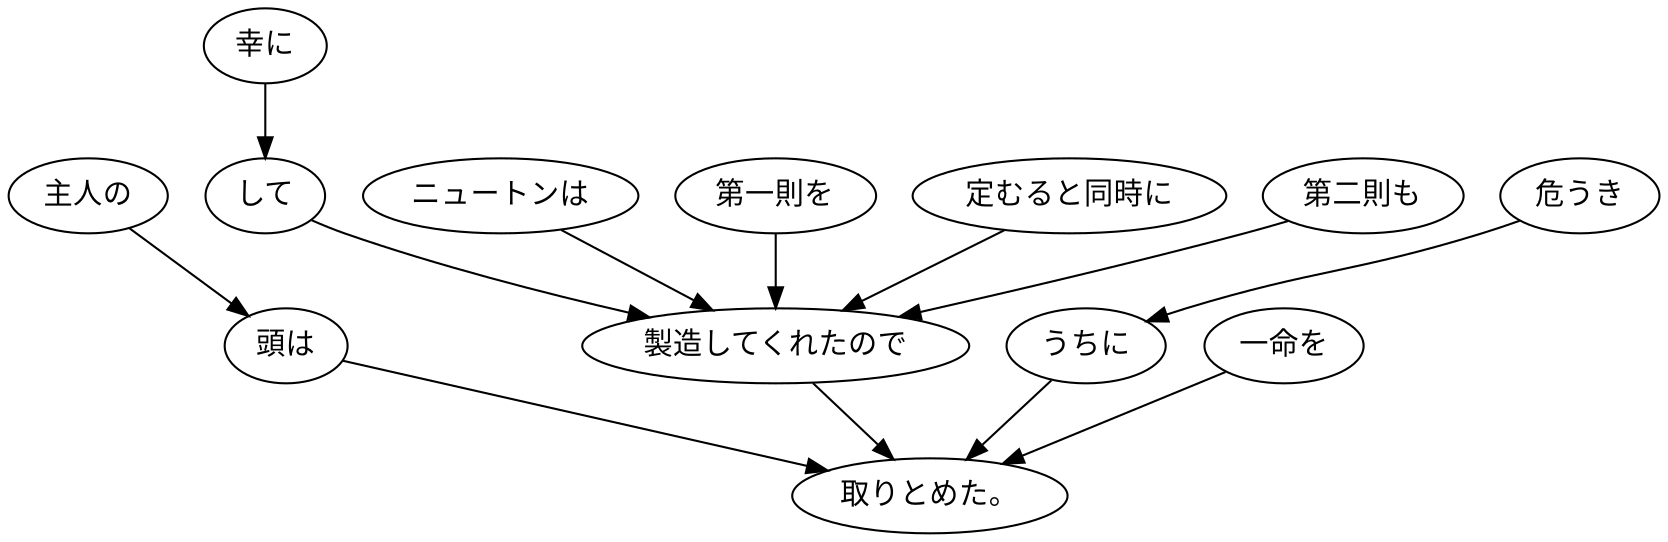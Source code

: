 digraph graph5081 {
	node0 [label="幸に"];
	node1 [label="して"];
	node2 [label="ニュートンは"];
	node3 [label="第一則を"];
	node4 [label="定むると同時に"];
	node5 [label="第二則も"];
	node6 [label="製造してくれたので"];
	node7 [label="主人の"];
	node8 [label="頭は"];
	node9 [label="危うき"];
	node10 [label="うちに"];
	node11 [label="一命を"];
	node12 [label="取りとめた。"];
	node0 -> node1;
	node1 -> node6;
	node2 -> node6;
	node3 -> node6;
	node4 -> node6;
	node5 -> node6;
	node6 -> node12;
	node7 -> node8;
	node8 -> node12;
	node9 -> node10;
	node10 -> node12;
	node11 -> node12;
}
